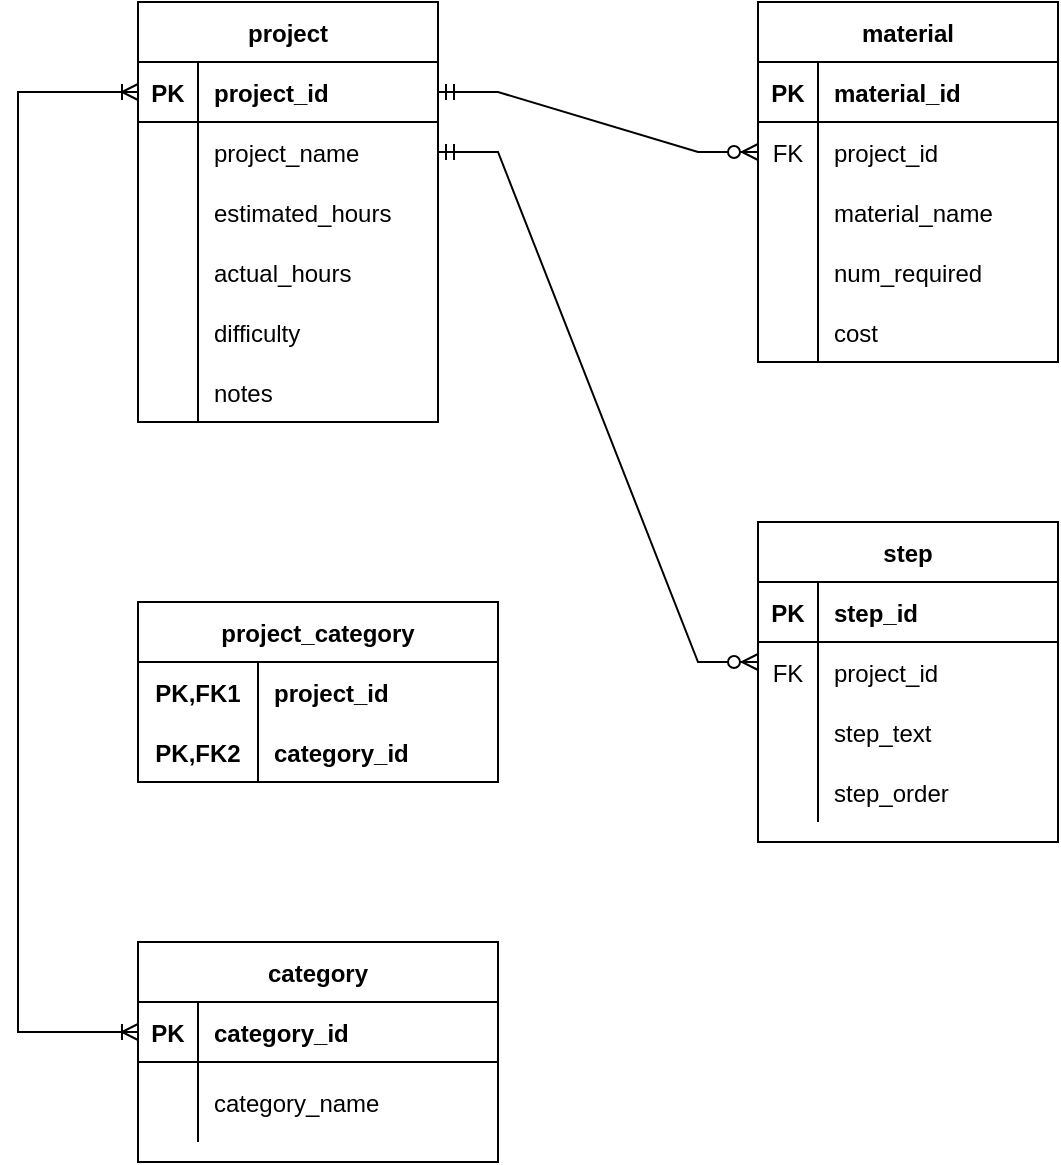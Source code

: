 <mxfile version="20.8.5" type="device"><diagram id="R2lEEEUBdFMjLlhIrx00" name="Page-1"><mxGraphModel dx="1434" dy="707" grid="1" gridSize="10" guides="1" tooltips="1" connect="1" arrows="1" fold="1" page="1" pageScale="1" pageWidth="850" pageHeight="1100" math="0" shadow="0" extFonts="Permanent Marker^https://fonts.googleapis.com/css?family=Permanent+Marker"><root><mxCell id="0"/><mxCell id="1" parent="0"/><mxCell id="bW5KGo5RZMn9PX3Zrz-u-1" value="project" style="shape=table;startSize=30;container=1;collapsible=1;childLayout=tableLayout;fixedRows=1;rowLines=0;fontStyle=1;align=center;resizeLast=1;" vertex="1" parent="1"><mxGeometry x="90" y="60" width="150" height="210" as="geometry"/></mxCell><mxCell id="bW5KGo5RZMn9PX3Zrz-u-2" value="" style="shape=tableRow;horizontal=0;startSize=0;swimlaneHead=0;swimlaneBody=0;fillColor=none;collapsible=0;dropTarget=0;points=[[0,0.5],[1,0.5]];portConstraint=eastwest;top=0;left=0;right=0;bottom=1;" vertex="1" parent="bW5KGo5RZMn9PX3Zrz-u-1"><mxGeometry y="30" width="150" height="30" as="geometry"/></mxCell><mxCell id="bW5KGo5RZMn9PX3Zrz-u-3" value="PK" style="shape=partialRectangle;connectable=0;fillColor=none;top=0;left=0;bottom=0;right=0;fontStyle=1;overflow=hidden;" vertex="1" parent="bW5KGo5RZMn9PX3Zrz-u-2"><mxGeometry width="30" height="30" as="geometry"><mxRectangle width="30" height="30" as="alternateBounds"/></mxGeometry></mxCell><mxCell id="bW5KGo5RZMn9PX3Zrz-u-4" value="project_id" style="shape=partialRectangle;connectable=0;fillColor=none;top=0;left=0;bottom=0;right=0;align=left;spacingLeft=6;fontStyle=1;overflow=hidden;" vertex="1" parent="bW5KGo5RZMn9PX3Zrz-u-2"><mxGeometry x="30" width="120" height="30" as="geometry"><mxRectangle width="120" height="30" as="alternateBounds"/></mxGeometry></mxCell><mxCell id="bW5KGo5RZMn9PX3Zrz-u-5" value="" style="shape=tableRow;horizontal=0;startSize=0;swimlaneHead=0;swimlaneBody=0;fillColor=none;collapsible=0;dropTarget=0;points=[[0,0.5],[1,0.5]];portConstraint=eastwest;top=0;left=0;right=0;bottom=0;" vertex="1" parent="bW5KGo5RZMn9PX3Zrz-u-1"><mxGeometry y="60" width="150" height="30" as="geometry"/></mxCell><mxCell id="bW5KGo5RZMn9PX3Zrz-u-6" value="" style="shape=partialRectangle;connectable=0;fillColor=none;top=0;left=0;bottom=0;right=0;editable=1;overflow=hidden;" vertex="1" parent="bW5KGo5RZMn9PX3Zrz-u-5"><mxGeometry width="30" height="30" as="geometry"><mxRectangle width="30" height="30" as="alternateBounds"/></mxGeometry></mxCell><mxCell id="bW5KGo5RZMn9PX3Zrz-u-7" value="project_name" style="shape=partialRectangle;connectable=0;fillColor=none;top=0;left=0;bottom=0;right=0;align=left;spacingLeft=6;overflow=hidden;" vertex="1" parent="bW5KGo5RZMn9PX3Zrz-u-5"><mxGeometry x="30" width="120" height="30" as="geometry"><mxRectangle width="120" height="30" as="alternateBounds"/></mxGeometry></mxCell><mxCell id="bW5KGo5RZMn9PX3Zrz-u-8" value="" style="shape=tableRow;horizontal=0;startSize=0;swimlaneHead=0;swimlaneBody=0;fillColor=none;collapsible=0;dropTarget=0;points=[[0,0.5],[1,0.5]];portConstraint=eastwest;top=0;left=0;right=0;bottom=0;" vertex="1" parent="bW5KGo5RZMn9PX3Zrz-u-1"><mxGeometry y="90" width="150" height="30" as="geometry"/></mxCell><mxCell id="bW5KGo5RZMn9PX3Zrz-u-9" value="" style="shape=partialRectangle;connectable=0;fillColor=none;top=0;left=0;bottom=0;right=0;editable=1;overflow=hidden;" vertex="1" parent="bW5KGo5RZMn9PX3Zrz-u-8"><mxGeometry width="30" height="30" as="geometry"><mxRectangle width="30" height="30" as="alternateBounds"/></mxGeometry></mxCell><mxCell id="bW5KGo5RZMn9PX3Zrz-u-10" value="estimated_hours" style="shape=partialRectangle;connectable=0;fillColor=none;top=0;left=0;bottom=0;right=0;align=left;spacingLeft=6;overflow=hidden;" vertex="1" parent="bW5KGo5RZMn9PX3Zrz-u-8"><mxGeometry x="30" width="120" height="30" as="geometry"><mxRectangle width="120" height="30" as="alternateBounds"/></mxGeometry></mxCell><mxCell id="bW5KGo5RZMn9PX3Zrz-u-11" value="" style="shape=tableRow;horizontal=0;startSize=0;swimlaneHead=0;swimlaneBody=0;fillColor=none;collapsible=0;dropTarget=0;points=[[0,0.5],[1,0.5]];portConstraint=eastwest;top=0;left=0;right=0;bottom=0;" vertex="1" parent="bW5KGo5RZMn9PX3Zrz-u-1"><mxGeometry y="120" width="150" height="30" as="geometry"/></mxCell><mxCell id="bW5KGo5RZMn9PX3Zrz-u-12" value="" style="shape=partialRectangle;connectable=0;fillColor=none;top=0;left=0;bottom=0;right=0;editable=1;overflow=hidden;" vertex="1" parent="bW5KGo5RZMn9PX3Zrz-u-11"><mxGeometry width="30" height="30" as="geometry"><mxRectangle width="30" height="30" as="alternateBounds"/></mxGeometry></mxCell><mxCell id="bW5KGo5RZMn9PX3Zrz-u-13" value="actual_hours" style="shape=partialRectangle;connectable=0;fillColor=none;top=0;left=0;bottom=0;right=0;align=left;spacingLeft=6;overflow=hidden;" vertex="1" parent="bW5KGo5RZMn9PX3Zrz-u-11"><mxGeometry x="30" width="120" height="30" as="geometry"><mxRectangle width="120" height="30" as="alternateBounds"/></mxGeometry></mxCell><mxCell id="bW5KGo5RZMn9PX3Zrz-u-15" style="shape=tableRow;horizontal=0;startSize=0;swimlaneHead=0;swimlaneBody=0;fillColor=none;collapsible=0;dropTarget=0;points=[[0,0.5],[1,0.5]];portConstraint=eastwest;top=0;left=0;right=0;bottom=0;" vertex="1" parent="bW5KGo5RZMn9PX3Zrz-u-1"><mxGeometry y="150" width="150" height="30" as="geometry"/></mxCell><mxCell id="bW5KGo5RZMn9PX3Zrz-u-16" style="shape=partialRectangle;connectable=0;fillColor=none;top=0;left=0;bottom=0;right=0;editable=1;overflow=hidden;" vertex="1" parent="bW5KGo5RZMn9PX3Zrz-u-15"><mxGeometry width="30" height="30" as="geometry"><mxRectangle width="30" height="30" as="alternateBounds"/></mxGeometry></mxCell><mxCell id="bW5KGo5RZMn9PX3Zrz-u-17" value="difficulty" style="shape=partialRectangle;connectable=0;fillColor=none;top=0;left=0;bottom=0;right=0;align=left;spacingLeft=6;overflow=hidden;" vertex="1" parent="bW5KGo5RZMn9PX3Zrz-u-15"><mxGeometry x="30" width="120" height="30" as="geometry"><mxRectangle width="120" height="30" as="alternateBounds"/></mxGeometry></mxCell><mxCell id="bW5KGo5RZMn9PX3Zrz-u-18" style="shape=tableRow;horizontal=0;startSize=0;swimlaneHead=0;swimlaneBody=0;fillColor=none;collapsible=0;dropTarget=0;points=[[0,0.5],[1,0.5]];portConstraint=eastwest;top=0;left=0;right=0;bottom=0;" vertex="1" parent="bW5KGo5RZMn9PX3Zrz-u-1"><mxGeometry y="180" width="150" height="30" as="geometry"/></mxCell><mxCell id="bW5KGo5RZMn9PX3Zrz-u-19" style="shape=partialRectangle;connectable=0;fillColor=none;top=0;left=0;bottom=0;right=0;editable=1;overflow=hidden;" vertex="1" parent="bW5KGo5RZMn9PX3Zrz-u-18"><mxGeometry width="30" height="30" as="geometry"><mxRectangle width="30" height="30" as="alternateBounds"/></mxGeometry></mxCell><mxCell id="bW5KGo5RZMn9PX3Zrz-u-20" value="notes" style="shape=partialRectangle;connectable=0;fillColor=none;top=0;left=0;bottom=0;right=0;align=left;spacingLeft=6;overflow=hidden;" vertex="1" parent="bW5KGo5RZMn9PX3Zrz-u-18"><mxGeometry x="30" width="120" height="30" as="geometry"><mxRectangle width="120" height="30" as="alternateBounds"/></mxGeometry></mxCell><mxCell id="bW5KGo5RZMn9PX3Zrz-u-21" value="material" style="shape=table;startSize=30;container=1;collapsible=1;childLayout=tableLayout;fixedRows=1;rowLines=0;fontStyle=1;align=center;resizeLast=1;" vertex="1" parent="1"><mxGeometry x="400" y="60" width="150" height="180" as="geometry"/></mxCell><mxCell id="bW5KGo5RZMn9PX3Zrz-u-22" value="" style="shape=tableRow;horizontal=0;startSize=0;swimlaneHead=0;swimlaneBody=0;fillColor=none;collapsible=0;dropTarget=0;points=[[0,0.5],[1,0.5]];portConstraint=eastwest;top=0;left=0;right=0;bottom=1;" vertex="1" parent="bW5KGo5RZMn9PX3Zrz-u-21"><mxGeometry y="30" width="150" height="30" as="geometry"/></mxCell><mxCell id="bW5KGo5RZMn9PX3Zrz-u-23" value="PK" style="shape=partialRectangle;connectable=0;fillColor=none;top=0;left=0;bottom=0;right=0;fontStyle=1;overflow=hidden;" vertex="1" parent="bW5KGo5RZMn9PX3Zrz-u-22"><mxGeometry width="30" height="30" as="geometry"><mxRectangle width="30" height="30" as="alternateBounds"/></mxGeometry></mxCell><mxCell id="bW5KGo5RZMn9PX3Zrz-u-24" value="material_id" style="shape=partialRectangle;connectable=0;fillColor=none;top=0;left=0;bottom=0;right=0;align=left;spacingLeft=6;fontStyle=1;overflow=hidden;" vertex="1" parent="bW5KGo5RZMn9PX3Zrz-u-22"><mxGeometry x="30" width="120" height="30" as="geometry"><mxRectangle width="120" height="30" as="alternateBounds"/></mxGeometry></mxCell><mxCell id="bW5KGo5RZMn9PX3Zrz-u-25" value="" style="shape=tableRow;horizontal=0;startSize=0;swimlaneHead=0;swimlaneBody=0;fillColor=none;collapsible=0;dropTarget=0;points=[[0,0.5],[1,0.5]];portConstraint=eastwest;top=0;left=0;right=0;bottom=0;" vertex="1" parent="bW5KGo5RZMn9PX3Zrz-u-21"><mxGeometry y="60" width="150" height="30" as="geometry"/></mxCell><mxCell id="bW5KGo5RZMn9PX3Zrz-u-26" value="FK" style="shape=partialRectangle;connectable=0;fillColor=none;top=0;left=0;bottom=0;right=0;editable=1;overflow=hidden;" vertex="1" parent="bW5KGo5RZMn9PX3Zrz-u-25"><mxGeometry width="30" height="30" as="geometry"><mxRectangle width="30" height="30" as="alternateBounds"/></mxGeometry></mxCell><mxCell id="bW5KGo5RZMn9PX3Zrz-u-27" value="project_id" style="shape=partialRectangle;connectable=0;fillColor=none;top=0;left=0;bottom=0;right=0;align=left;spacingLeft=6;overflow=hidden;" vertex="1" parent="bW5KGo5RZMn9PX3Zrz-u-25"><mxGeometry x="30" width="120" height="30" as="geometry"><mxRectangle width="120" height="30" as="alternateBounds"/></mxGeometry></mxCell><mxCell id="bW5KGo5RZMn9PX3Zrz-u-28" value="" style="shape=tableRow;horizontal=0;startSize=0;swimlaneHead=0;swimlaneBody=0;fillColor=none;collapsible=0;dropTarget=0;points=[[0,0.5],[1,0.5]];portConstraint=eastwest;top=0;left=0;right=0;bottom=0;" vertex="1" parent="bW5KGo5RZMn9PX3Zrz-u-21"><mxGeometry y="90" width="150" height="30" as="geometry"/></mxCell><mxCell id="bW5KGo5RZMn9PX3Zrz-u-29" value="" style="shape=partialRectangle;connectable=0;fillColor=none;top=0;left=0;bottom=0;right=0;editable=1;overflow=hidden;" vertex="1" parent="bW5KGo5RZMn9PX3Zrz-u-28"><mxGeometry width="30" height="30" as="geometry"><mxRectangle width="30" height="30" as="alternateBounds"/></mxGeometry></mxCell><mxCell id="bW5KGo5RZMn9PX3Zrz-u-30" value="material_name" style="shape=partialRectangle;connectable=0;fillColor=none;top=0;left=0;bottom=0;right=0;align=left;spacingLeft=6;overflow=hidden;" vertex="1" parent="bW5KGo5RZMn9PX3Zrz-u-28"><mxGeometry x="30" width="120" height="30" as="geometry"><mxRectangle width="120" height="30" as="alternateBounds"/></mxGeometry></mxCell><mxCell id="bW5KGo5RZMn9PX3Zrz-u-31" value="" style="shape=tableRow;horizontal=0;startSize=0;swimlaneHead=0;swimlaneBody=0;fillColor=none;collapsible=0;dropTarget=0;points=[[0,0.5],[1,0.5]];portConstraint=eastwest;top=0;left=0;right=0;bottom=0;" vertex="1" parent="bW5KGo5RZMn9PX3Zrz-u-21"><mxGeometry y="120" width="150" height="30" as="geometry"/></mxCell><mxCell id="bW5KGo5RZMn9PX3Zrz-u-32" value="" style="shape=partialRectangle;connectable=0;fillColor=none;top=0;left=0;bottom=0;right=0;editable=1;overflow=hidden;" vertex="1" parent="bW5KGo5RZMn9PX3Zrz-u-31"><mxGeometry width="30" height="30" as="geometry"><mxRectangle width="30" height="30" as="alternateBounds"/></mxGeometry></mxCell><mxCell id="bW5KGo5RZMn9PX3Zrz-u-33" value="num_required" style="shape=partialRectangle;connectable=0;fillColor=none;top=0;left=0;bottom=0;right=0;align=left;spacingLeft=6;overflow=hidden;" vertex="1" parent="bW5KGo5RZMn9PX3Zrz-u-31"><mxGeometry x="30" width="120" height="30" as="geometry"><mxRectangle width="120" height="30" as="alternateBounds"/></mxGeometry></mxCell><mxCell id="bW5KGo5RZMn9PX3Zrz-u-34" style="shape=tableRow;horizontal=0;startSize=0;swimlaneHead=0;swimlaneBody=0;fillColor=none;collapsible=0;dropTarget=0;points=[[0,0.5],[1,0.5]];portConstraint=eastwest;top=0;left=0;right=0;bottom=0;" vertex="1" parent="bW5KGo5RZMn9PX3Zrz-u-21"><mxGeometry y="150" width="150" height="30" as="geometry"/></mxCell><mxCell id="bW5KGo5RZMn9PX3Zrz-u-35" style="shape=partialRectangle;connectable=0;fillColor=none;top=0;left=0;bottom=0;right=0;editable=1;overflow=hidden;" vertex="1" parent="bW5KGo5RZMn9PX3Zrz-u-34"><mxGeometry width="30" height="30" as="geometry"><mxRectangle width="30" height="30" as="alternateBounds"/></mxGeometry></mxCell><mxCell id="bW5KGo5RZMn9PX3Zrz-u-36" value="cost" style="shape=partialRectangle;connectable=0;fillColor=none;top=0;left=0;bottom=0;right=0;align=left;spacingLeft=6;overflow=hidden;" vertex="1" parent="bW5KGo5RZMn9PX3Zrz-u-34"><mxGeometry x="30" width="120" height="30" as="geometry"><mxRectangle width="120" height="30" as="alternateBounds"/></mxGeometry></mxCell><mxCell id="bW5KGo5RZMn9PX3Zrz-u-37" value="step" style="shape=table;startSize=30;container=1;collapsible=1;childLayout=tableLayout;fixedRows=1;rowLines=0;fontStyle=1;align=center;resizeLast=1;" vertex="1" parent="1"><mxGeometry x="400" y="320" width="150" height="160" as="geometry"/></mxCell><mxCell id="bW5KGo5RZMn9PX3Zrz-u-38" value="" style="shape=tableRow;horizontal=0;startSize=0;swimlaneHead=0;swimlaneBody=0;fillColor=none;collapsible=0;dropTarget=0;points=[[0,0.5],[1,0.5]];portConstraint=eastwest;top=0;left=0;right=0;bottom=1;" vertex="1" parent="bW5KGo5RZMn9PX3Zrz-u-37"><mxGeometry y="30" width="150" height="30" as="geometry"/></mxCell><mxCell id="bW5KGo5RZMn9PX3Zrz-u-39" value="PK" style="shape=partialRectangle;connectable=0;fillColor=none;top=0;left=0;bottom=0;right=0;fontStyle=1;overflow=hidden;" vertex="1" parent="bW5KGo5RZMn9PX3Zrz-u-38"><mxGeometry width="30" height="30" as="geometry"><mxRectangle width="30" height="30" as="alternateBounds"/></mxGeometry></mxCell><mxCell id="bW5KGo5RZMn9PX3Zrz-u-40" value="step_id" style="shape=partialRectangle;connectable=0;fillColor=none;top=0;left=0;bottom=0;right=0;align=left;spacingLeft=6;fontStyle=1;overflow=hidden;" vertex="1" parent="bW5KGo5RZMn9PX3Zrz-u-38"><mxGeometry x="30" width="120" height="30" as="geometry"><mxRectangle width="120" height="30" as="alternateBounds"/></mxGeometry></mxCell><mxCell id="bW5KGo5RZMn9PX3Zrz-u-41" value="" style="shape=tableRow;horizontal=0;startSize=0;swimlaneHead=0;swimlaneBody=0;fillColor=none;collapsible=0;dropTarget=0;points=[[0,0.5],[1,0.5]];portConstraint=eastwest;top=0;left=0;right=0;bottom=0;" vertex="1" parent="bW5KGo5RZMn9PX3Zrz-u-37"><mxGeometry y="60" width="150" height="30" as="geometry"/></mxCell><mxCell id="bW5KGo5RZMn9PX3Zrz-u-42" value="FK" style="shape=partialRectangle;connectable=0;fillColor=none;top=0;left=0;bottom=0;right=0;editable=1;overflow=hidden;" vertex="1" parent="bW5KGo5RZMn9PX3Zrz-u-41"><mxGeometry width="30" height="30" as="geometry"><mxRectangle width="30" height="30" as="alternateBounds"/></mxGeometry></mxCell><mxCell id="bW5KGo5RZMn9PX3Zrz-u-43" value="project_id" style="shape=partialRectangle;connectable=0;fillColor=none;top=0;left=0;bottom=0;right=0;align=left;spacingLeft=6;overflow=hidden;" vertex="1" parent="bW5KGo5RZMn9PX3Zrz-u-41"><mxGeometry x="30" width="120" height="30" as="geometry"><mxRectangle width="120" height="30" as="alternateBounds"/></mxGeometry></mxCell><mxCell id="bW5KGo5RZMn9PX3Zrz-u-44" value="" style="shape=tableRow;horizontal=0;startSize=0;swimlaneHead=0;swimlaneBody=0;fillColor=none;collapsible=0;dropTarget=0;points=[[0,0.5],[1,0.5]];portConstraint=eastwest;top=0;left=0;right=0;bottom=0;" vertex="1" parent="bW5KGo5RZMn9PX3Zrz-u-37"><mxGeometry y="90" width="150" height="30" as="geometry"/></mxCell><mxCell id="bW5KGo5RZMn9PX3Zrz-u-45" value="" style="shape=partialRectangle;connectable=0;fillColor=none;top=0;left=0;bottom=0;right=0;editable=1;overflow=hidden;" vertex="1" parent="bW5KGo5RZMn9PX3Zrz-u-44"><mxGeometry width="30" height="30" as="geometry"><mxRectangle width="30" height="30" as="alternateBounds"/></mxGeometry></mxCell><mxCell id="bW5KGo5RZMn9PX3Zrz-u-46" value="step_text" style="shape=partialRectangle;connectable=0;fillColor=none;top=0;left=0;bottom=0;right=0;align=left;spacingLeft=6;overflow=hidden;" vertex="1" parent="bW5KGo5RZMn9PX3Zrz-u-44"><mxGeometry x="30" width="120" height="30" as="geometry"><mxRectangle width="120" height="30" as="alternateBounds"/></mxGeometry></mxCell><mxCell id="bW5KGo5RZMn9PX3Zrz-u-47" value="" style="shape=tableRow;horizontal=0;startSize=0;swimlaneHead=0;swimlaneBody=0;fillColor=none;collapsible=0;dropTarget=0;points=[[0,0.5],[1,0.5]];portConstraint=eastwest;top=0;left=0;right=0;bottom=0;" vertex="1" parent="bW5KGo5RZMn9PX3Zrz-u-37"><mxGeometry y="120" width="150" height="30" as="geometry"/></mxCell><mxCell id="bW5KGo5RZMn9PX3Zrz-u-48" value="" style="shape=partialRectangle;connectable=0;fillColor=none;top=0;left=0;bottom=0;right=0;editable=1;overflow=hidden;" vertex="1" parent="bW5KGo5RZMn9PX3Zrz-u-47"><mxGeometry width="30" height="30" as="geometry"><mxRectangle width="30" height="30" as="alternateBounds"/></mxGeometry></mxCell><mxCell id="bW5KGo5RZMn9PX3Zrz-u-49" value="step_order" style="shape=partialRectangle;connectable=0;fillColor=none;top=0;left=0;bottom=0;right=0;align=left;spacingLeft=6;overflow=hidden;" vertex="1" parent="bW5KGo5RZMn9PX3Zrz-u-47"><mxGeometry x="30" width="120" height="30" as="geometry"><mxRectangle width="120" height="30" as="alternateBounds"/></mxGeometry></mxCell><mxCell id="bW5KGo5RZMn9PX3Zrz-u-50" value="category" style="shape=table;startSize=30;container=1;collapsible=1;childLayout=tableLayout;fixedRows=1;rowLines=0;fontStyle=1;align=center;resizeLast=1;" vertex="1" parent="1"><mxGeometry x="90" y="530" width="180" height="110" as="geometry"/></mxCell><mxCell id="bW5KGo5RZMn9PX3Zrz-u-51" value="" style="shape=tableRow;horizontal=0;startSize=0;swimlaneHead=0;swimlaneBody=0;fillColor=none;collapsible=0;dropTarget=0;points=[[0,0.5],[1,0.5]];portConstraint=eastwest;top=0;left=0;right=0;bottom=1;" vertex="1" parent="bW5KGo5RZMn9PX3Zrz-u-50"><mxGeometry y="30" width="180" height="30" as="geometry"/></mxCell><mxCell id="bW5KGo5RZMn9PX3Zrz-u-52" value="PK" style="shape=partialRectangle;connectable=0;fillColor=none;top=0;left=0;bottom=0;right=0;fontStyle=1;overflow=hidden;" vertex="1" parent="bW5KGo5RZMn9PX3Zrz-u-51"><mxGeometry width="30" height="30" as="geometry"><mxRectangle width="30" height="30" as="alternateBounds"/></mxGeometry></mxCell><mxCell id="bW5KGo5RZMn9PX3Zrz-u-53" value="category_id" style="shape=partialRectangle;connectable=0;fillColor=none;top=0;left=0;bottom=0;right=0;align=left;spacingLeft=6;fontStyle=1;overflow=hidden;" vertex="1" parent="bW5KGo5RZMn9PX3Zrz-u-51"><mxGeometry x="30" width="150" height="30" as="geometry"><mxRectangle width="150" height="30" as="alternateBounds"/></mxGeometry></mxCell><mxCell id="bW5KGo5RZMn9PX3Zrz-u-54" value="" style="shape=tableRow;horizontal=0;startSize=0;swimlaneHead=0;swimlaneBody=0;fillColor=none;collapsible=0;dropTarget=0;points=[[0,0.5],[1,0.5]];portConstraint=eastwest;top=0;left=0;right=0;bottom=0;" vertex="1" parent="bW5KGo5RZMn9PX3Zrz-u-50"><mxGeometry y="60" width="180" height="40" as="geometry"/></mxCell><mxCell id="bW5KGo5RZMn9PX3Zrz-u-55" value="" style="shape=partialRectangle;connectable=0;fillColor=none;top=0;left=0;bottom=0;right=0;editable=1;overflow=hidden;" vertex="1" parent="bW5KGo5RZMn9PX3Zrz-u-54"><mxGeometry width="30" height="40" as="geometry"><mxRectangle width="30" height="40" as="alternateBounds"/></mxGeometry></mxCell><mxCell id="bW5KGo5RZMn9PX3Zrz-u-56" value="category_name" style="shape=partialRectangle;connectable=0;fillColor=none;top=0;left=0;bottom=0;right=0;align=left;spacingLeft=6;overflow=hidden;" vertex="1" parent="bW5KGo5RZMn9PX3Zrz-u-54"><mxGeometry x="30" width="150" height="40" as="geometry"><mxRectangle width="150" height="40" as="alternateBounds"/></mxGeometry></mxCell><mxCell id="bW5KGo5RZMn9PX3Zrz-u-64" value="project_category" style="shape=table;startSize=30;container=1;collapsible=1;childLayout=tableLayout;fixedRows=1;rowLines=0;fontStyle=1;align=center;resizeLast=1;" vertex="1" parent="1"><mxGeometry x="90" y="360" width="180" height="90" as="geometry"/></mxCell><mxCell id="bW5KGo5RZMn9PX3Zrz-u-65" value="" style="shape=tableRow;horizontal=0;startSize=0;swimlaneHead=0;swimlaneBody=0;fillColor=none;collapsible=0;dropTarget=0;points=[[0,0.5],[1,0.5]];portConstraint=eastwest;top=0;left=0;right=0;bottom=0;" vertex="1" parent="bW5KGo5RZMn9PX3Zrz-u-64"><mxGeometry y="30" width="180" height="30" as="geometry"/></mxCell><mxCell id="bW5KGo5RZMn9PX3Zrz-u-66" value="PK,FK1" style="shape=partialRectangle;connectable=0;fillColor=none;top=0;left=0;bottom=0;right=0;fontStyle=1;overflow=hidden;" vertex="1" parent="bW5KGo5RZMn9PX3Zrz-u-65"><mxGeometry width="60" height="30" as="geometry"><mxRectangle width="60" height="30" as="alternateBounds"/></mxGeometry></mxCell><mxCell id="bW5KGo5RZMn9PX3Zrz-u-67" value="project_id" style="shape=partialRectangle;connectable=0;fillColor=none;top=0;left=0;bottom=0;right=0;align=left;spacingLeft=6;fontStyle=1;overflow=hidden;" vertex="1" parent="bW5KGo5RZMn9PX3Zrz-u-65"><mxGeometry x="60" width="120" height="30" as="geometry"><mxRectangle width="120" height="30" as="alternateBounds"/></mxGeometry></mxCell><mxCell id="bW5KGo5RZMn9PX3Zrz-u-68" value="" style="shape=tableRow;horizontal=0;startSize=0;swimlaneHead=0;swimlaneBody=0;fillColor=none;collapsible=0;dropTarget=0;points=[[0,0.5],[1,0.5]];portConstraint=eastwest;top=0;left=0;right=0;bottom=1;" vertex="1" parent="bW5KGo5RZMn9PX3Zrz-u-64"><mxGeometry y="60" width="180" height="30" as="geometry"/></mxCell><mxCell id="bW5KGo5RZMn9PX3Zrz-u-69" value="PK,FK2" style="shape=partialRectangle;connectable=0;fillColor=none;top=0;left=0;bottom=0;right=0;fontStyle=1;overflow=hidden;" vertex="1" parent="bW5KGo5RZMn9PX3Zrz-u-68"><mxGeometry width="60" height="30" as="geometry"><mxRectangle width="60" height="30" as="alternateBounds"/></mxGeometry></mxCell><mxCell id="bW5KGo5RZMn9PX3Zrz-u-70" value="category_id" style="shape=partialRectangle;connectable=0;fillColor=none;top=0;left=0;bottom=0;right=0;align=left;spacingLeft=6;fontStyle=1;overflow=hidden;" vertex="1" parent="bW5KGo5RZMn9PX3Zrz-u-68"><mxGeometry x="60" width="120" height="30" as="geometry"><mxRectangle width="120" height="30" as="alternateBounds"/></mxGeometry></mxCell><mxCell id="bW5KGo5RZMn9PX3Zrz-u-77" value="" style="edgeStyle=elbowEdgeStyle;fontSize=12;html=1;endArrow=ERoneToMany;startArrow=ERoneToMany;rounded=0;entryX=0;entryY=0.5;entryDx=0;entryDy=0;" edge="1" parent="1" target="bW5KGo5RZMn9PX3Zrz-u-51"><mxGeometry width="100" height="100" relative="1" as="geometry"><mxPoint x="90" y="105" as="sourcePoint"/><mxPoint x="470" y="320" as="targetPoint"/><Array as="points"><mxPoint x="30" y="330"/></Array></mxGeometry></mxCell><mxCell id="bW5KGo5RZMn9PX3Zrz-u-78" value="" style="edgeStyle=entityRelationEdgeStyle;fontSize=12;html=1;endArrow=ERzeroToMany;startArrow=ERmandOne;rounded=0;entryX=0;entryY=0.5;entryDx=0;entryDy=0;exitX=1;exitY=0.5;exitDx=0;exitDy=0;" edge="1" parent="1" source="bW5KGo5RZMn9PX3Zrz-u-2" target="bW5KGo5RZMn9PX3Zrz-u-25"><mxGeometry width="100" height="100" relative="1" as="geometry"><mxPoint x="370" y="420" as="sourcePoint"/><mxPoint x="470" y="320" as="targetPoint"/></mxGeometry></mxCell><mxCell id="bW5KGo5RZMn9PX3Zrz-u-79" value="" style="edgeStyle=entityRelationEdgeStyle;fontSize=12;html=1;endArrow=ERzeroToMany;startArrow=ERmandOne;rounded=0;exitX=1;exitY=0.5;exitDx=0;exitDy=0;" edge="1" parent="1" source="bW5KGo5RZMn9PX3Zrz-u-5"><mxGeometry width="100" height="100" relative="1" as="geometry"><mxPoint x="370" y="420" as="sourcePoint"/><mxPoint x="400" y="390" as="targetPoint"/></mxGeometry></mxCell></root></mxGraphModel></diagram></mxfile>
